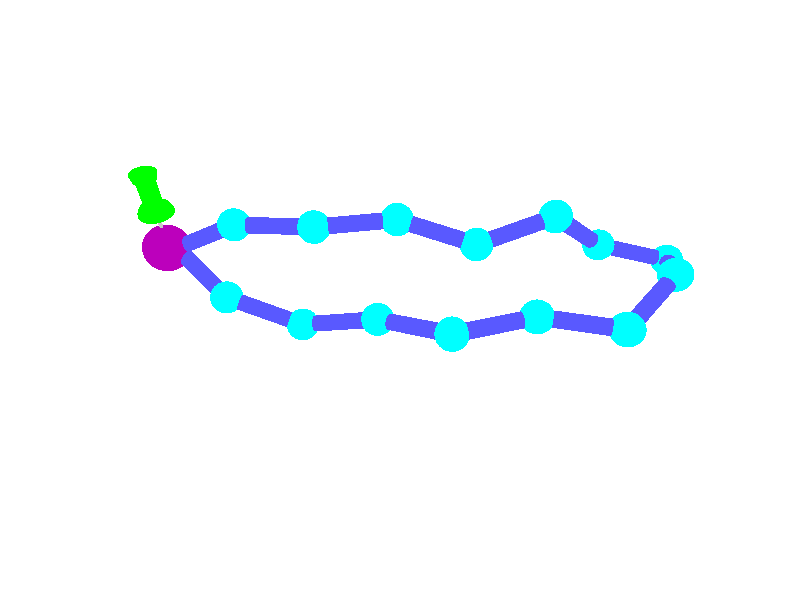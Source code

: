 #default {
  finish { ambient 0.4 }
}

#include "colors.inc"
#include "textures.inc"

camera {location <-0,-10,-10> sky <0,0,-1> look_at 0}
light_source {<-10,-3,-18>, color White}
background { color rgb <1.0, 1.0, 1.0> }
//background { color rgb Black }

#declare arr = union {
	cylinder {0,<0.5,0,0>, 0.02}
	cone{<0.5,0,0>, 0.04, <0.7,0,0>, 0 }  		
	pigment {color Blue}
	scale <1,2,1>
//	finish{phong 1}
} 

#declare axis = union {
	cylinder {0,<5,0,0>, 0.02}
	cone{<0.5,0,0>, 0.04, <0.7,0,0>, 0 }  		
	pigment {color Black}
	scale <1,2,1>
//	finish{phong 1}
} 

#declare chrome = texture { pigment { color rgb <0.6,0.6,0.6> } finish { specular 0.5 reflection 0.7 roughness 0.005 metallic } }
#declare clearred = texture { pigment { color rgbf <0.75,0,0,0.7> } finish { diffuse 0.6 specular 0.4 } }
#declare greenpaint = texture { pigment { color rgb <0 1 0> } finish { specular 0 reflection 0 diffuse 0.7 } }
#declare offwhitepaint = texture { pigment { color rgb <0.9 0.9 0.8> } finish { specular 0 reflection 0 diffuse 0.7 } }
#declare blackrubber = texture { pigment { color rgb <0.2 0.2 0.2> } finish { specular 0 reflection 0 diffuse 0.7 } }
#declare yellowplastic = texture { pigment { color rgb <0.95 0.95 0> } finish { specular 0.2 diffuse 0.8 } }


#declare push_pin =
union {
  cylinder { <0,0,-0.3> <0,0,0.25> 0.018 texture { chrome } }
  sphere { <0,0,0> 0.05 scale <1,1,0.1 > translate <0,0,-0.3> texture { chrome } }
  cone { <0,0,0.25> 0.018 <0,0,0.375> 0 texture { chrome } }
  difference {
    sphere { <0,0,0.01> 0.17 scale <1,1,0.8> }
    box { <-1,-1,0> <1,1,1> }
  }
  cylinder { <0,0,-0.01> <0,0,-0.4> .09 }
  cone { <0,0,-0.375> .11 <0,0,-0.44> .125 }
  difference {
    sphere { <0,0,0.275> 0.3 }
    box { <-1,-1,0> <1,1,1> }
    translate <0,0,-0.44>
  }
  interior { ior 1.5 }
}

union{	
//box {<0,0,0>, <-10.5,-8,-0.0> pigment { color 1.2*White}}
//box {<0,0,0>, <-10.5,-0.0,-5>pigment { color 1.5*White}}
//box {<0,0,0>, <-0.0,-8,-5> pigment { color 1.5*White}}
// grid coordinates
//cylinder {0,<-8,0,0>, 0.05}
//cylinder {0,<0,-6,0>, 0.05}
//cylinder {0,<0,0,-5>, 0.05}
//cylinder {<-8,0,0>,<-8,-6,0>, 0.03}
//cylinder {<0,-6,0>,<-8,-6,0>, 0.03}
//cylinder {<-8,0,0>,<-8,0,-5>, 0.03}
//cylinder {<0,0,-5>,<-8,0,-5>, 0.03}
//cylinder {<0,-6,0>,<0,-6,-5>, 0.03}
//cylinder {<0,0,-5>,<0,-6,-5>, 0.03}
//union{
//object{axis  rotate<180,0,0>}
//object{axis  rotate<0,180,00>}
//object{axis  rotate<0,0,90>}
//translate<-10,-4,-4>
//}



 union{  
 	sphere{<4.2382688749478120E-003,-4.9855054240550783E-002,0>,0.3 
 	texture{pigment{color 0.5*Magenta}} finish{phong 1}}
 	
 	object { push_pin 
	translate<0,0,-0.4> 
	scale 1.3
 	texture { greenpaint } }

//	object{arr translate < 2.0, 2.0, 0> scale 2.5}
	union{	
		sphere{<0.839759, -0.669981, 0.283580>	0.2}
		sphere{<1.776648, -0.856919, 0.579033>,	0.2 }
		sphere{<2.729676, -1.013058, 0.319497>,	0.2}
		sphere{<3.588657, -1.466057, 0.080869>,	0.2}
		sphere{<4.566778, -1.274397, -0.000029>,	0.2}
		sphere{<5.548086, -1.466831, 0.002032>,	0.2}
		sphere{<6.246263, -0.779688, -0.198925>,	0.2}
		sphere{<6.545694, 0.042727, 0.284785>,	0.2}
		sphere{ <5.579506, 0.044207, 0.026952>,	0.2}
		sphere{<4.859897, -0.206367, -0.620640>,	0.2}
		sphere{<3.917354, -0.428664, -0.371248>,	0.2}
		sphere{<2.964692, -0.196729, -0.567821>,	0.2}
		sphere{<1.970323, -0.296468, -0.531994>,	0.2}
		sphere{ <0.980422, -0.169988, -0.467978>,	0.2}
		texture{pigment{color Cyan}}
		finish{phong 1}
//		normal { bumps 0.4 scale 0.2 }
	}

//		union{	
//		sphere{<0.991352, 0.179832, 0.455388>,	0.2}
//		sphere{<1.978902, 0.337039, 0.449802>,	0.2 }
//		sphere{<2.922226, 0.355975, 0.781135>,	0.2}
//		sphere{<3.907897, 0.424925, 0.627196>,	0.2}
//		sphere{<4.907107, 0.457357, 0.650151>,	0.2}
//		sphere{<5.738312, 0.943304, 0.920254>,	0.2}
//		sphere{<6.635515, 1.041961, 0.489798>,	0.2}
//		sphere{<6.251149, 1.795838, -0.043055>,	0.2}
//		sphere{ <5.595824, 1.372292, -0.668482>,	0.2}
//		sphere{<4.630903, 1.151971, -0.811255>,	0.2}
//		sphere{<3.683918, 1.061149, -0.503080>,	0.2}
//		sphere{<2.727817, 0.898941, -0.259031>,	0.2}
//		sphere{<1.790523, 0.554723, -0.313745>,	0.2}
//		sphere{ <0.793960, 0.635282, -0.294443>,	0.2}
//		texture{pigment{color Black}}
//		finish{phong 1}
////		normal { bumps 0.4 scale 0.2 }
//	}
	union{	
		cylinder {<0.117377, -0.031596, 0.017820>,<0.839759, -0.669981, 0.283580>, 0.1}
		cylinder {<0.839759, -0.669981, 0.283580>,<1.776648, -0.856919, 0.579033>, 0.1}
		cylinder {<1.776648, -0.856919, 0.579033>,<2.729676, -1.013058, 0.319497>, 0.1}
		cylinder {<2.729676, -1.013058, 0.319497>,<3.588657, -1.466057, 0.080869>, 0.1}
		cylinder {<3.588657, -1.466057, 0.080869>,<4.566778, -1.274397, -0.000029>, 0.1}
		cylinder {<4.566778, -1.274397, -0.000029>,<5.548086, -1.466831, 0.002032>, 0.1}
		cylinder {<5.548086, -1.466831, 0.002032>,<6.246263, -0.779688, -0.198925>, 0.1}
		cylinder {<6.246263, -0.779688, -0.198925>,<6.545694, 0.042727, 0.284785>, 0.1}
		cylinder {<6.545694, 0.042727, 0.284785>,<5.579506, 0.044207, 0.026952>, 0.1}
		cylinder {<5.579506, 0.044207, 0.026952>,<4.859897, -0.206367, -0.620640>, 0.1}
		cylinder {<4.859897, -0.206367, -0.620640>,<3.917354, -0.428664, -0.371248>, 0.1}
		cylinder {<3.917354, -0.428664, -0.371248>,<2.964692, -0.196729, -0.567821>, 0.1}
		cylinder {<2.964692, -0.196729, -0.567821>,<1.970323, -0.296468, -0.531994>, 0.1}
		cylinder {<1.970323, -0.296468, -0.531994>,<0.980422, -0.169988, -0.467978>, 0.1}
		cylinder { <0.980422, -0.169988, -0.467978>,<0.117377, -0.031596, 0.017820>, 0.1}

		texture{pigment{color rgb<0.1,0.1,1>}}
		finish{
			ambient .2
			diffuse .6
			specular .75
			roughness .001
			reflection 0.03
			}
		finish{phong 0.3}
	}

//	union{	
//		cylinder {<0.117377, -0.031596, 0.017820>,<0.991352, 0.179832, 0.455388>, 0.1}
//		cylinder {<0.991352, 0.179832, 0.455388>,<1.978902, 0.337039, 0.449802>, 0.1}
//		cylinder {<1.978902, 0.337039, 0.449802>,<2.922226, 0.355975, 0.781135>, 0.1}
//		cylinder {<2.922226, 0.355975, 0.781135>,<3.907897, 0.424925, 0.627196>, 0.1}
//		cylinder {<3.907897, 0.424925, 0.627196>,<4.907107, 0.457357, 0.650151>, 0.1}
//		cylinder {<4.907107, 0.457357, 0.650151>,<5.738312, 0.943304, 0.920254>, 0.1}
//		cylinder {<5.738312, 0.943304, 0.920254>,<6.635515, 1.041961, 0.489798>, 0.1}
//		cylinder {<6.635515, 1.041961, 0.489798>,<6.251149, 1.795838, -0.043055>, 0.1}
//		cylinder {<6.251149, 1.795838, -0.043055>,<5.595824, 1.372292, -0.668482>, 0.1}
//		cylinder {<5.595824, 1.372292, -0.668482>,<4.630903, 1.151971, -0.811255>, 0.1}
//		cylinder {<4.630903, 1.151971, -0.811255>,<3.683918, 1.061149, -0.503080>, 0.1}
//		cylinder {<3.683918, 1.061149, -0.503080>,<2.727817, 0.898941, -0.259031>, 0.1}
//		cylinder {<2.727817, 0.898941, -0.259031>,<1.790523, 0.554723, -0.313745>, 0.1}
//		cylinder {<1.790523, 0.554723, -0.313745>,<0.793960, 0.635282, -0.294443>, 0.1}		cylinder {<0.793960, 0.635282, -0.294443>,<0.117377, -0.031596, 0.017820>, 0.1}
//		texture{pigment{color Orange}}
//		finish{
//			ambient .2
//			diffuse .6
//			specular .75
//			roughness .001
//			reflection 0.1
//			}
////		finish{phong 0.3}
//	}

	translate<-5,-4,-3>
 }
translate<2,0,-2>
}


////box { <-15,0,-15> <15,-1,15> texture { offwhitepaint } }
//cylinder { <-5,0,0> <5,0,0> 0.005 texture { greenpaint } }
//cylinder { <0,0,-5> <0,0,-0.5> 0.005 texture { greenpaint } }
//cylinder { <0,0,5> <0,0,0.4> 0.005 texture { greenpaint } }
//text {
//  ttf "cyrvetic.ttf" "Z" 0.1 0
//  scale 0.25
//  rotate 90*y
//  translate <0.05,0,0.75>
//  texture { greenpaint }
//}
//text {
//  ttf "cyrvetic.ttf" "X" 0.1 0
//  scale 0.25
//  rotate 90*y
//  translate <1.7,0,-0.05>
//  texture { greenpaint }
//}


